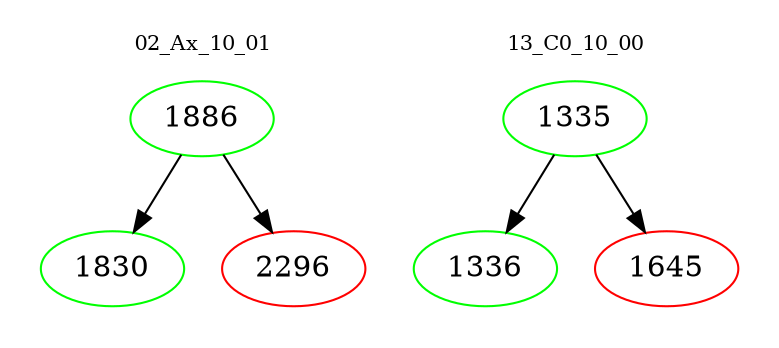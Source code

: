 digraph{
subgraph cluster_0 {
color = white
label = "02_Ax_10_01";
fontsize=10;
T0_1886 [label="1886", color="green"]
T0_1886 -> T0_1830 [color="black"]
T0_1830 [label="1830", color="green"]
T0_1886 -> T0_2296 [color="black"]
T0_2296 [label="2296", color="red"]
}
subgraph cluster_1 {
color = white
label = "13_C0_10_00";
fontsize=10;
T1_1335 [label="1335", color="green"]
T1_1335 -> T1_1336 [color="black"]
T1_1336 [label="1336", color="green"]
T1_1335 -> T1_1645 [color="black"]
T1_1645 [label="1645", color="red"]
}
}
